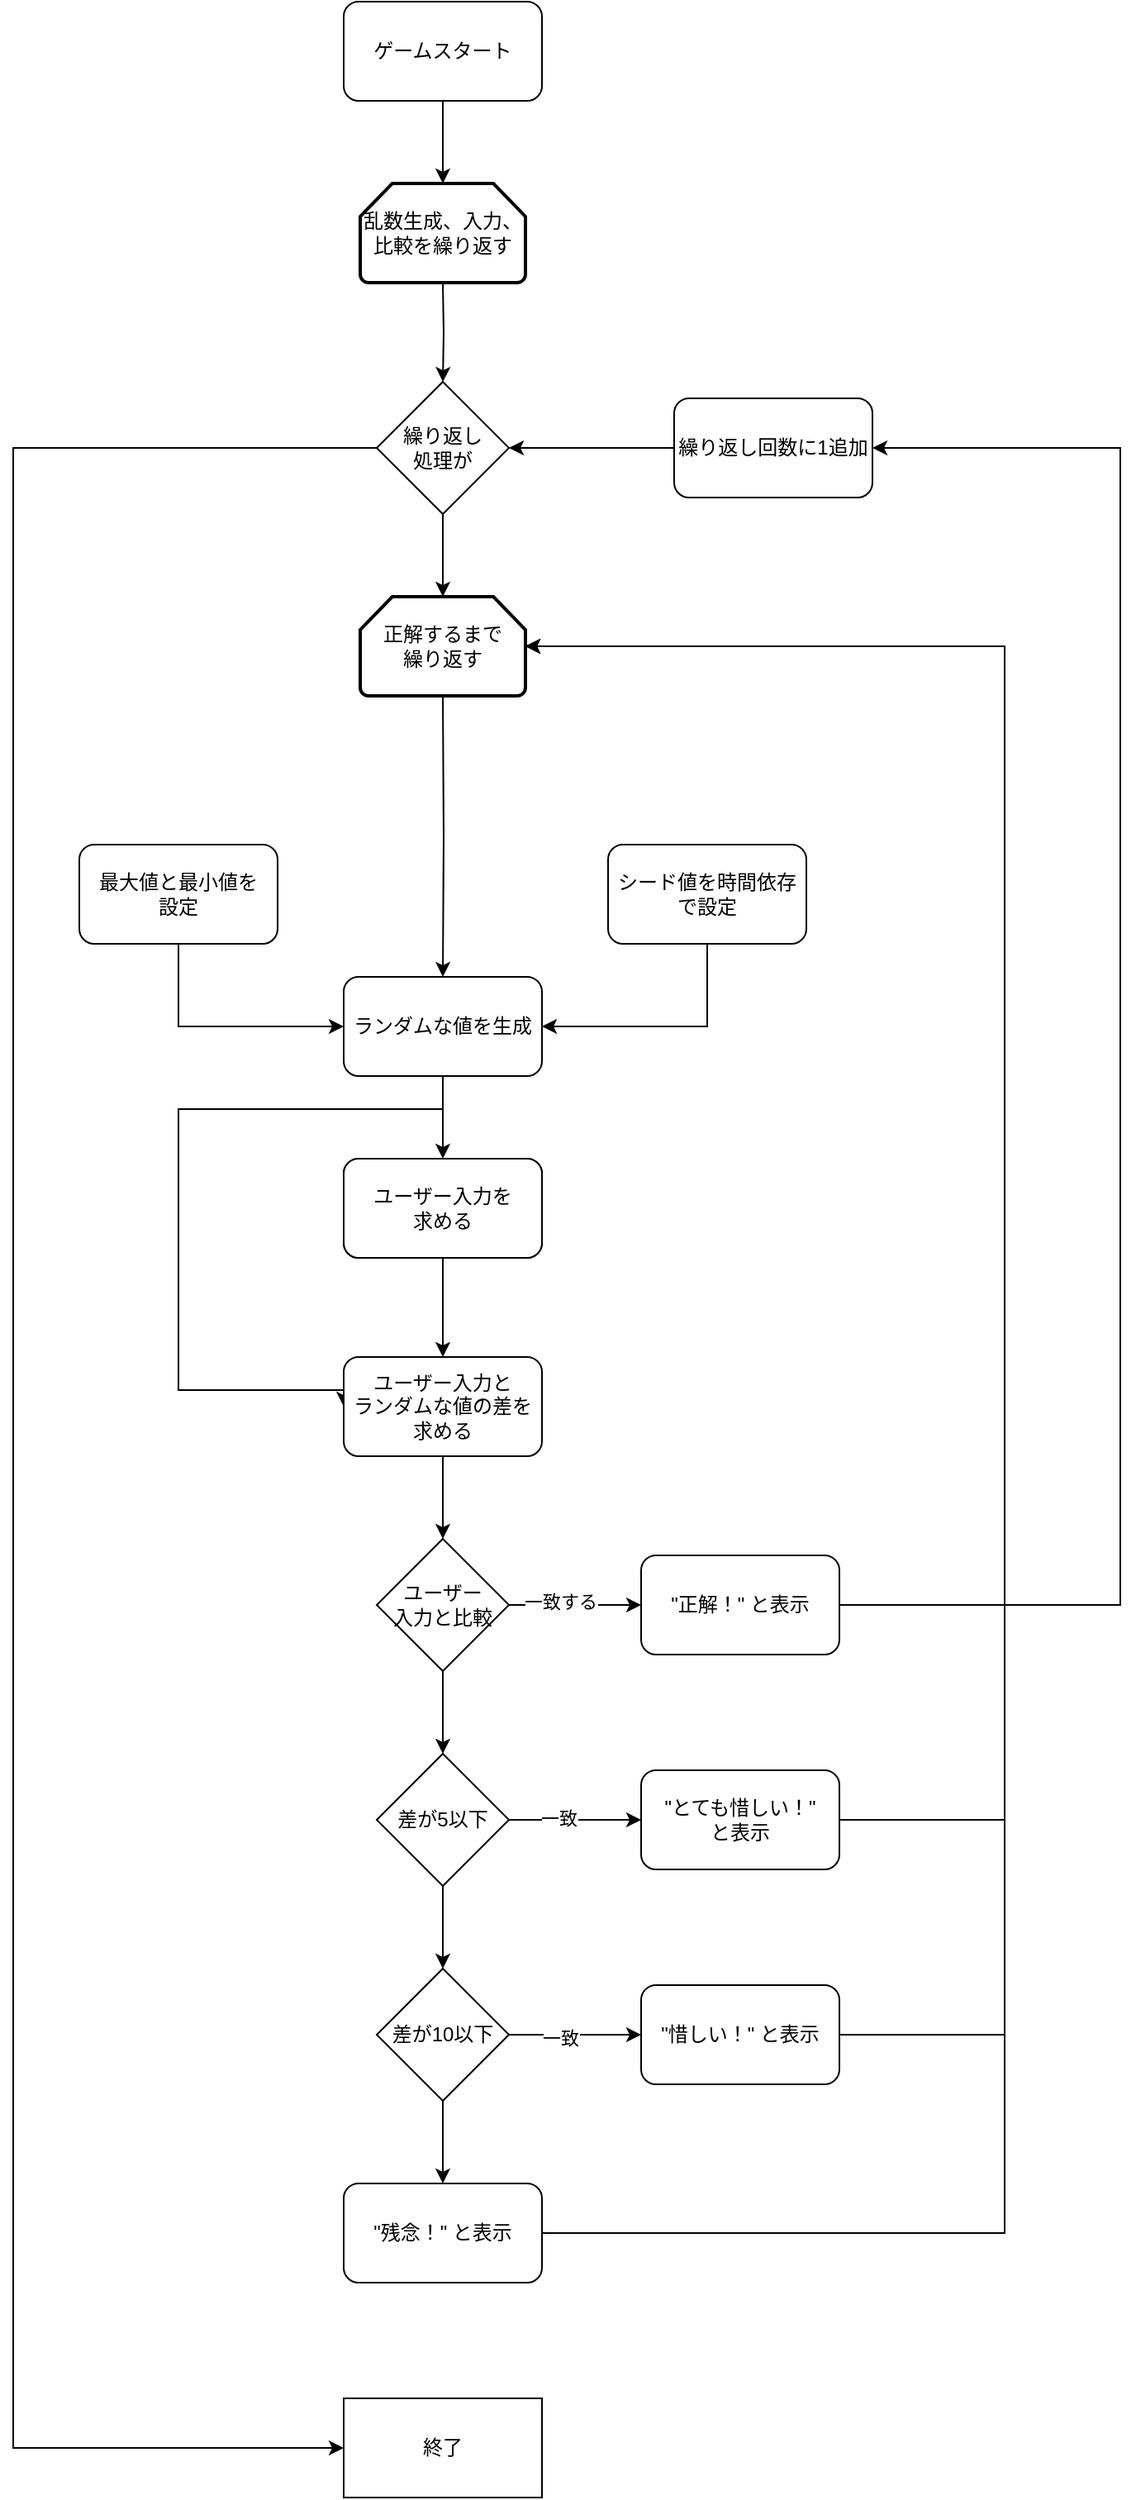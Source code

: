 <mxfile version="24.8.2">
  <diagram name="ページ1" id="reqYG7FTRviJvczHSfPr">
    <mxGraphModel dx="1389" dy="2005" grid="1" gridSize="10" guides="1" tooltips="1" connect="1" arrows="1" fold="1" page="1" pageScale="1" pageWidth="827" pageHeight="1169" math="0" shadow="0">
      <root>
        <mxCell id="0" />
        <mxCell id="1" parent="0" />
        <mxCell id="MnZCUGDg8ahDTnEChyv2-1" value="" style="rounded=1;whiteSpace=wrap;html=1;" parent="1" vertex="1">
          <mxGeometry x="290" y="310" width="120" height="60" as="geometry" />
        </mxCell>
        <mxCell id="G-E8W-B7gXttlUVs6QW3-3" style="edgeStyle=orthogonalEdgeStyle;rounded=0;orthogonalLoop=1;jettySize=auto;html=1;entryX=0.5;entryY=0;entryDx=0;entryDy=0;" parent="1" source="MnZCUGDg8ahDTnEChyv2-2" target="G-E8W-B7gXttlUVs6QW3-1" edge="1">
          <mxGeometry relative="1" as="geometry" />
        </mxCell>
        <mxCell id="MnZCUGDg8ahDTnEChyv2-2" value="ユーザー入力を&lt;div&gt;求める&lt;/div&gt;" style="rounded=1;whiteSpace=wrap;html=1;" parent="1" vertex="1">
          <mxGeometry x="290" y="310" width="120" height="60" as="geometry" />
        </mxCell>
        <mxCell id="MnZCUGDg8ahDTnEChyv2-4" value="" style="edgeStyle=orthogonalEdgeStyle;rounded=0;orthogonalLoop=1;jettySize=auto;html=1;" parent="1" source="MnZCUGDg8ahDTnEChyv2-3" target="MnZCUGDg8ahDTnEChyv2-2" edge="1">
          <mxGeometry relative="1" as="geometry" />
        </mxCell>
        <mxCell id="G-E8W-B7gXttlUVs6QW3-6" style="edgeStyle=orthogonalEdgeStyle;rounded=0;orthogonalLoop=1;jettySize=auto;html=1;entryX=0;entryY=0.5;entryDx=0;entryDy=0;" parent="1" source="MnZCUGDg8ahDTnEChyv2-3" target="G-E8W-B7gXttlUVs6QW3-1" edge="1">
          <mxGeometry relative="1" as="geometry">
            <Array as="points">
              <mxPoint x="350" y="280" />
              <mxPoint x="190" y="280" />
              <mxPoint x="190" y="450" />
            </Array>
          </mxGeometry>
        </mxCell>
        <mxCell id="MnZCUGDg8ahDTnEChyv2-3" value="ランダムな値を生成" style="rounded=1;whiteSpace=wrap;html=1;" parent="1" vertex="1">
          <mxGeometry x="290" y="200" width="120" height="60" as="geometry" />
        </mxCell>
        <mxCell id="G-E8W-B7gXttlUVs6QW3-8" value="" style="edgeStyle=orthogonalEdgeStyle;rounded=0;orthogonalLoop=1;jettySize=auto;html=1;" parent="1" source="MnZCUGDg8ahDTnEChyv2-5" target="MnZCUGDg8ahDTnEChyv2-9" edge="1">
          <mxGeometry relative="1" as="geometry" />
        </mxCell>
        <mxCell id="G-E8W-B7gXttlUVs6QW3-9" value="一致する" style="edgeLabel;html=1;align=center;verticalAlign=middle;resizable=0;points=[];" parent="G-E8W-B7gXttlUVs6QW3-8" vertex="1" connectable="0">
          <mxGeometry x="-0.23" y="2" relative="1" as="geometry">
            <mxPoint as="offset" />
          </mxGeometry>
        </mxCell>
        <mxCell id="G-E8W-B7gXttlUVs6QW3-10" value="" style="edgeStyle=orthogonalEdgeStyle;rounded=0;orthogonalLoop=1;jettySize=auto;html=1;" parent="1" source="MnZCUGDg8ahDTnEChyv2-5" target="G-E8W-B7gXttlUVs6QW3-7" edge="1">
          <mxGeometry relative="1" as="geometry" />
        </mxCell>
        <mxCell id="MnZCUGDg8ahDTnEChyv2-5" value="ユーザー&lt;div&gt;入力と比較&lt;/div&gt;" style="rhombus;whiteSpace=wrap;html=1;" parent="1" vertex="1">
          <mxGeometry x="310" y="540" width="80" height="80" as="geometry" />
        </mxCell>
        <mxCell id="I_11ujQPMgrCS_amCTIt-16" style="edgeStyle=orthogonalEdgeStyle;rounded=0;orthogonalLoop=1;jettySize=auto;html=1;entryX=1;entryY=0.5;entryDx=0;entryDy=0;" edge="1" parent="1" source="MnZCUGDg8ahDTnEChyv2-9" target="I_11ujQPMgrCS_amCTIt-14">
          <mxGeometry relative="1" as="geometry">
            <Array as="points">
              <mxPoint x="760" y="580" />
              <mxPoint x="760" y="-120" />
            </Array>
          </mxGeometry>
        </mxCell>
        <mxCell id="MnZCUGDg8ahDTnEChyv2-9" value="&quot;正解！&quot; と表示" style="rounded=1;whiteSpace=wrap;html=1;" parent="1" vertex="1">
          <mxGeometry x="470" y="550" width="120" height="60" as="geometry" />
        </mxCell>
        <mxCell id="MnZCUGDg8ahDTnEChyv2-13" style="edgeStyle=orthogonalEdgeStyle;rounded=0;orthogonalLoop=1;jettySize=auto;html=1;entryX=0;entryY=0.5;entryDx=0;entryDy=0;" parent="1" source="MnZCUGDg8ahDTnEChyv2-12" target="MnZCUGDg8ahDTnEChyv2-3" edge="1">
          <mxGeometry relative="1" as="geometry">
            <Array as="points">
              <mxPoint x="190" y="230" />
            </Array>
          </mxGeometry>
        </mxCell>
        <mxCell id="MnZCUGDg8ahDTnEChyv2-12" value="最大値と最小値を&lt;div&gt;設定&lt;/div&gt;" style="rounded=1;whiteSpace=wrap;html=1;" parent="1" vertex="1">
          <mxGeometry x="130" y="120" width="120" height="60" as="geometry" />
        </mxCell>
        <mxCell id="MnZCUGDg8ahDTnEChyv2-15" style="edgeStyle=orthogonalEdgeStyle;rounded=0;orthogonalLoop=1;jettySize=auto;html=1;entryX=1;entryY=0.5;entryDx=0;entryDy=0;" parent="1" source="MnZCUGDg8ahDTnEChyv2-14" target="MnZCUGDg8ahDTnEChyv2-3" edge="1">
          <mxGeometry relative="1" as="geometry">
            <Array as="points">
              <mxPoint x="510" y="230" />
            </Array>
          </mxGeometry>
        </mxCell>
        <mxCell id="MnZCUGDg8ahDTnEChyv2-14" value="シード値を時間依存で設定" style="rounded=1;whiteSpace=wrap;html=1;" parent="1" vertex="1">
          <mxGeometry x="450" y="120" width="120" height="60" as="geometry" />
        </mxCell>
        <mxCell id="G-E8W-B7gXttlUVs6QW3-5" style="edgeStyle=orthogonalEdgeStyle;rounded=0;orthogonalLoop=1;jettySize=auto;html=1;entryX=0.5;entryY=0;entryDx=0;entryDy=0;" parent="1" source="G-E8W-B7gXttlUVs6QW3-1" target="MnZCUGDg8ahDTnEChyv2-5" edge="1">
          <mxGeometry relative="1" as="geometry" />
        </mxCell>
        <mxCell id="G-E8W-B7gXttlUVs6QW3-1" value="ユーザー入力と&lt;div&gt;ランダムな値の差を求める&lt;/div&gt;" style="rounded=1;whiteSpace=wrap;html=1;" parent="1" vertex="1">
          <mxGeometry x="290" y="430" width="120" height="60" as="geometry" />
        </mxCell>
        <mxCell id="G-E8W-B7gXttlUVs6QW3-12" value="" style="edgeStyle=orthogonalEdgeStyle;rounded=0;orthogonalLoop=1;jettySize=auto;html=1;" parent="1" source="G-E8W-B7gXttlUVs6QW3-7" target="G-E8W-B7gXttlUVs6QW3-11" edge="1">
          <mxGeometry relative="1" as="geometry" />
        </mxCell>
        <mxCell id="G-E8W-B7gXttlUVs6QW3-19" value="一致" style="edgeLabel;html=1;align=center;verticalAlign=middle;resizable=0;points=[];" parent="G-E8W-B7gXttlUVs6QW3-12" vertex="1" connectable="0">
          <mxGeometry x="-0.255" y="1" relative="1" as="geometry">
            <mxPoint as="offset" />
          </mxGeometry>
        </mxCell>
        <mxCell id="G-E8W-B7gXttlUVs6QW3-14" value="" style="edgeStyle=orthogonalEdgeStyle;rounded=0;orthogonalLoop=1;jettySize=auto;html=1;" parent="1" source="G-E8W-B7gXttlUVs6QW3-7" target="G-E8W-B7gXttlUVs6QW3-13" edge="1">
          <mxGeometry relative="1" as="geometry" />
        </mxCell>
        <mxCell id="G-E8W-B7gXttlUVs6QW3-7" value="差が5以下" style="rhombus;whiteSpace=wrap;html=1;" parent="1" vertex="1">
          <mxGeometry x="310" y="670" width="80" height="80" as="geometry" />
        </mxCell>
        <mxCell id="I_11ujQPMgrCS_amCTIt-8" style="edgeStyle=orthogonalEdgeStyle;rounded=0;orthogonalLoop=1;jettySize=auto;html=1;entryX=1;entryY=0.5;entryDx=0;entryDy=0;entryPerimeter=0;" edge="1" parent="1" source="G-E8W-B7gXttlUVs6QW3-11" target="I_11ujQPMgrCS_amCTIt-24">
          <mxGeometry relative="1" as="geometry">
            <mxPoint x="410" as="targetPoint" />
            <Array as="points">
              <mxPoint x="690" y="710" />
              <mxPoint x="690" />
            </Array>
          </mxGeometry>
        </mxCell>
        <mxCell id="G-E8W-B7gXttlUVs6QW3-11" value="&quot;とても惜しい！&quot;&lt;div&gt;と表示&lt;/div&gt;" style="rounded=1;whiteSpace=wrap;html=1;" parent="1" vertex="1">
          <mxGeometry x="470" y="680" width="120" height="60" as="geometry" />
        </mxCell>
        <mxCell id="G-E8W-B7gXttlUVs6QW3-16" value="" style="edgeStyle=orthogonalEdgeStyle;rounded=0;orthogonalLoop=1;jettySize=auto;html=1;" parent="1" source="G-E8W-B7gXttlUVs6QW3-13" target="G-E8W-B7gXttlUVs6QW3-15" edge="1">
          <mxGeometry relative="1" as="geometry" />
        </mxCell>
        <mxCell id="G-E8W-B7gXttlUVs6QW3-18" value="一致" style="edgeLabel;html=1;align=center;verticalAlign=middle;resizable=0;points=[];" parent="G-E8W-B7gXttlUVs6QW3-16" vertex="1" connectable="0">
          <mxGeometry x="-0.23" y="-2" relative="1" as="geometry">
            <mxPoint as="offset" />
          </mxGeometry>
        </mxCell>
        <mxCell id="G-E8W-B7gXttlUVs6QW3-22" value="" style="edgeStyle=orthogonalEdgeStyle;rounded=0;orthogonalLoop=1;jettySize=auto;html=1;" parent="1" source="G-E8W-B7gXttlUVs6QW3-13" target="G-E8W-B7gXttlUVs6QW3-21" edge="1">
          <mxGeometry relative="1" as="geometry" />
        </mxCell>
        <mxCell id="G-E8W-B7gXttlUVs6QW3-13" value="差が10以下" style="rhombus;whiteSpace=wrap;html=1;" parent="1" vertex="1">
          <mxGeometry x="310" y="800" width="80" height="80" as="geometry" />
        </mxCell>
        <mxCell id="G-E8W-B7gXttlUVs6QW3-15" value="&quot;惜しい！&quot; と表示" style="rounded=1;whiteSpace=wrap;html=1;" parent="1" vertex="1">
          <mxGeometry x="470" y="810" width="120" height="60" as="geometry" />
        </mxCell>
        <mxCell id="G-E8W-B7gXttlUVs6QW3-21" value="&quot;残念！&quot; と表示" style="rounded=1;whiteSpace=wrap;html=1;" parent="1" vertex="1">
          <mxGeometry x="290" y="930" width="120" height="60" as="geometry" />
        </mxCell>
        <mxCell id="I_11ujQPMgrCS_amCTIt-13" style="edgeStyle=orthogonalEdgeStyle;rounded=0;orthogonalLoop=1;jettySize=auto;html=1;entryX=0.5;entryY=0;entryDx=0;entryDy=0;" edge="1" parent="1" source="I_11ujQPMgrCS_amCTIt-2">
          <mxGeometry relative="1" as="geometry">
            <mxPoint x="350" y="-30" as="targetPoint" />
            <Array as="points">
              <mxPoint x="350" y="-30" />
              <mxPoint x="350" y="-30" />
            </Array>
          </mxGeometry>
        </mxCell>
        <mxCell id="I_11ujQPMgrCS_amCTIt-19" style="edgeStyle=orthogonalEdgeStyle;rounded=0;orthogonalLoop=1;jettySize=auto;html=1;entryX=0;entryY=0.5;entryDx=0;entryDy=0;" edge="1" parent="1" source="I_11ujQPMgrCS_amCTIt-2" target="I_11ujQPMgrCS_amCTIt-20">
          <mxGeometry relative="1" as="geometry">
            <mxPoint x="230" y="1130.667" as="targetPoint" />
            <Array as="points">
              <mxPoint x="90" y="-120" />
              <mxPoint x="90" y="1090" />
            </Array>
          </mxGeometry>
        </mxCell>
        <mxCell id="I_11ujQPMgrCS_amCTIt-2" value="繰り返し&lt;div&gt;処理が&lt;/div&gt;" style="rhombus;whiteSpace=wrap;html=1;" vertex="1" parent="1">
          <mxGeometry x="310" y="-160" width="80" height="80" as="geometry" />
        </mxCell>
        <mxCell id="I_11ujQPMgrCS_amCTIt-18" style="edgeStyle=orthogonalEdgeStyle;rounded=0;orthogonalLoop=1;jettySize=auto;html=1;" edge="1" parent="1" target="MnZCUGDg8ahDTnEChyv2-3">
          <mxGeometry relative="1" as="geometry">
            <mxPoint x="350" y="30" as="sourcePoint" />
          </mxGeometry>
        </mxCell>
        <mxCell id="I_11ujQPMgrCS_amCTIt-15" style="edgeStyle=orthogonalEdgeStyle;rounded=0;orthogonalLoop=1;jettySize=auto;html=1;entryX=1;entryY=0.5;entryDx=0;entryDy=0;" edge="1" parent="1" source="I_11ujQPMgrCS_amCTIt-14" target="I_11ujQPMgrCS_amCTIt-2">
          <mxGeometry relative="1" as="geometry" />
        </mxCell>
        <mxCell id="I_11ujQPMgrCS_amCTIt-14" value="繰り返し回数に1追加" style="rounded=1;whiteSpace=wrap;html=1;" vertex="1" parent="1">
          <mxGeometry x="490" y="-150" width="120" height="60" as="geometry" />
        </mxCell>
        <mxCell id="I_11ujQPMgrCS_amCTIt-20" value="終了" style="rounded=0;whiteSpace=wrap;html=1;" vertex="1" parent="1">
          <mxGeometry x="290" y="1060" width="120" height="60" as="geometry" />
        </mxCell>
        <mxCell id="I_11ujQPMgrCS_amCTIt-22" style="edgeStyle=orthogonalEdgeStyle;rounded=0;orthogonalLoop=1;jettySize=auto;html=1;entryX=0.5;entryY=0;entryDx=0;entryDy=0;" edge="1" parent="1" target="I_11ujQPMgrCS_amCTIt-2">
          <mxGeometry relative="1" as="geometry">
            <mxPoint x="350" y="-220" as="sourcePoint" />
          </mxGeometry>
        </mxCell>
        <mxCell id="I_11ujQPMgrCS_amCTIt-23" value="乱数生成、入力、&lt;div&gt;比較を繰り返す&lt;/div&gt;" style="strokeWidth=2;html=1;shape=mxgraph.flowchart.loop_limit;whiteSpace=wrap;" vertex="1" parent="1">
          <mxGeometry x="300" y="-280" width="100" height="60" as="geometry" />
        </mxCell>
        <mxCell id="I_11ujQPMgrCS_amCTIt-24" value="正解するまで&lt;div&gt;繰り返す&lt;/div&gt;" style="strokeWidth=2;html=1;shape=mxgraph.flowchart.loop_limit;whiteSpace=wrap;" vertex="1" parent="1">
          <mxGeometry x="300" y="-30" width="100" height="60" as="geometry" />
        </mxCell>
        <mxCell id="I_11ujQPMgrCS_amCTIt-25" style="edgeStyle=orthogonalEdgeStyle;rounded=0;orthogonalLoop=1;jettySize=auto;html=1;entryX=1;entryY=0.5;entryDx=0;entryDy=0;entryPerimeter=0;" edge="1" parent="1" source="G-E8W-B7gXttlUVs6QW3-15" target="I_11ujQPMgrCS_amCTIt-24">
          <mxGeometry relative="1" as="geometry">
            <Array as="points">
              <mxPoint x="690" y="840" />
              <mxPoint x="690" />
            </Array>
          </mxGeometry>
        </mxCell>
        <mxCell id="I_11ujQPMgrCS_amCTIt-26" style="edgeStyle=orthogonalEdgeStyle;rounded=0;orthogonalLoop=1;jettySize=auto;html=1;entryX=1;entryY=0.5;entryDx=0;entryDy=0;entryPerimeter=0;" edge="1" parent="1" source="G-E8W-B7gXttlUVs6QW3-21" target="I_11ujQPMgrCS_amCTIt-24">
          <mxGeometry relative="1" as="geometry">
            <Array as="points">
              <mxPoint x="690" y="960" />
              <mxPoint x="690" />
            </Array>
          </mxGeometry>
        </mxCell>
        <mxCell id="I_11ujQPMgrCS_amCTIt-27" value="ゲームスタート" style="rounded=1;whiteSpace=wrap;html=1;" vertex="1" parent="1">
          <mxGeometry x="290" y="-390" width="120" height="60" as="geometry" />
        </mxCell>
        <mxCell id="I_11ujQPMgrCS_amCTIt-28" style="edgeStyle=orthogonalEdgeStyle;rounded=0;orthogonalLoop=1;jettySize=auto;html=1;entryX=0.5;entryY=0;entryDx=0;entryDy=0;entryPerimeter=0;" edge="1" parent="1" source="I_11ujQPMgrCS_amCTIt-27" target="I_11ujQPMgrCS_amCTIt-23">
          <mxGeometry relative="1" as="geometry" />
        </mxCell>
      </root>
    </mxGraphModel>
  </diagram>
</mxfile>
